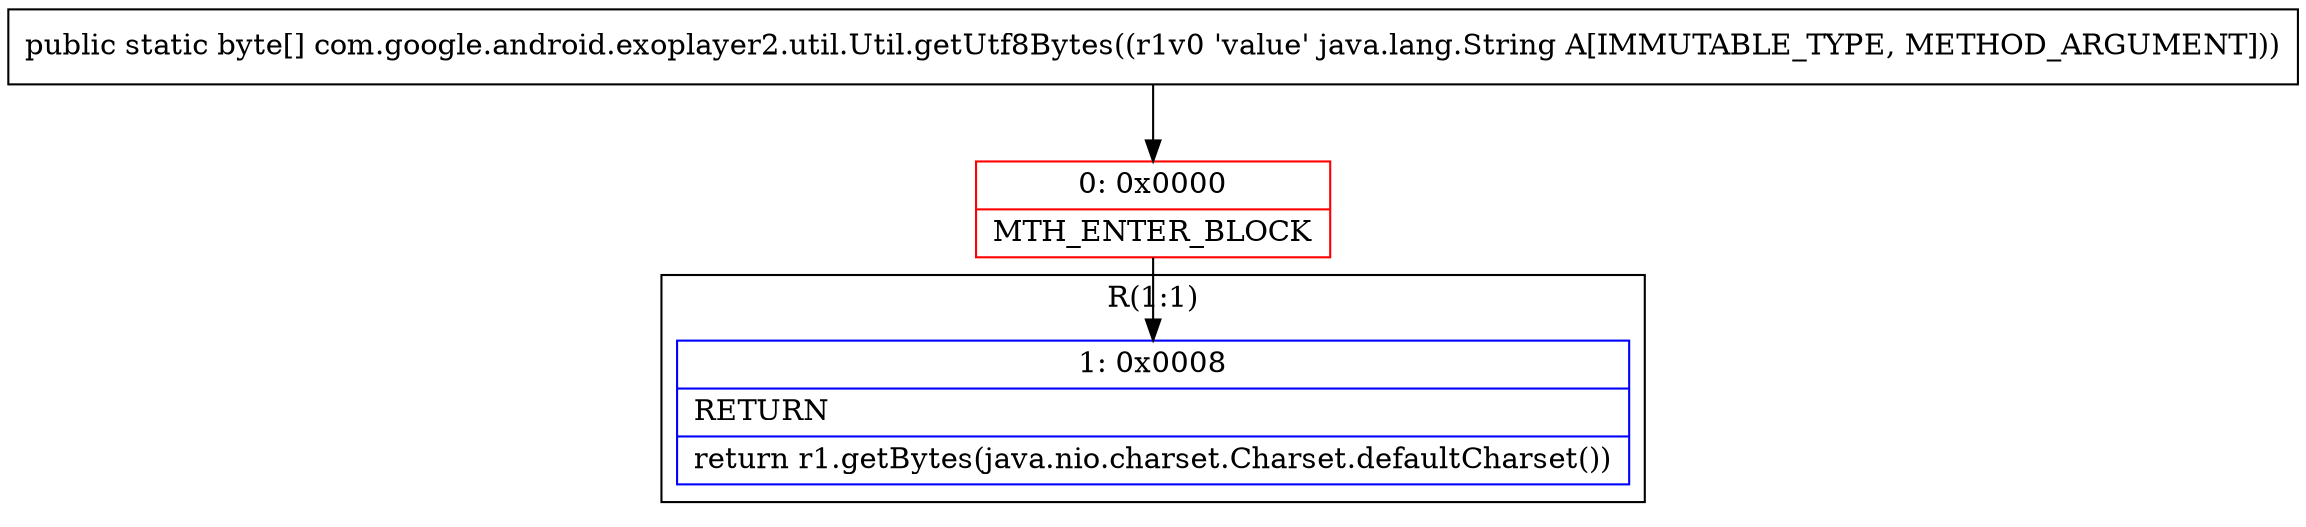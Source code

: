 digraph "CFG forcom.google.android.exoplayer2.util.Util.getUtf8Bytes(Ljava\/lang\/String;)[B" {
subgraph cluster_Region_1174838259 {
label = "R(1:1)";
node [shape=record,color=blue];
Node_1 [shape=record,label="{1\:\ 0x0008|RETURN\l|return r1.getBytes(java.nio.charset.Charset.defaultCharset())\l}"];
}
Node_0 [shape=record,color=red,label="{0\:\ 0x0000|MTH_ENTER_BLOCK\l}"];
MethodNode[shape=record,label="{public static byte[] com.google.android.exoplayer2.util.Util.getUtf8Bytes((r1v0 'value' java.lang.String A[IMMUTABLE_TYPE, METHOD_ARGUMENT])) }"];
MethodNode -> Node_0;
Node_0 -> Node_1;
}

